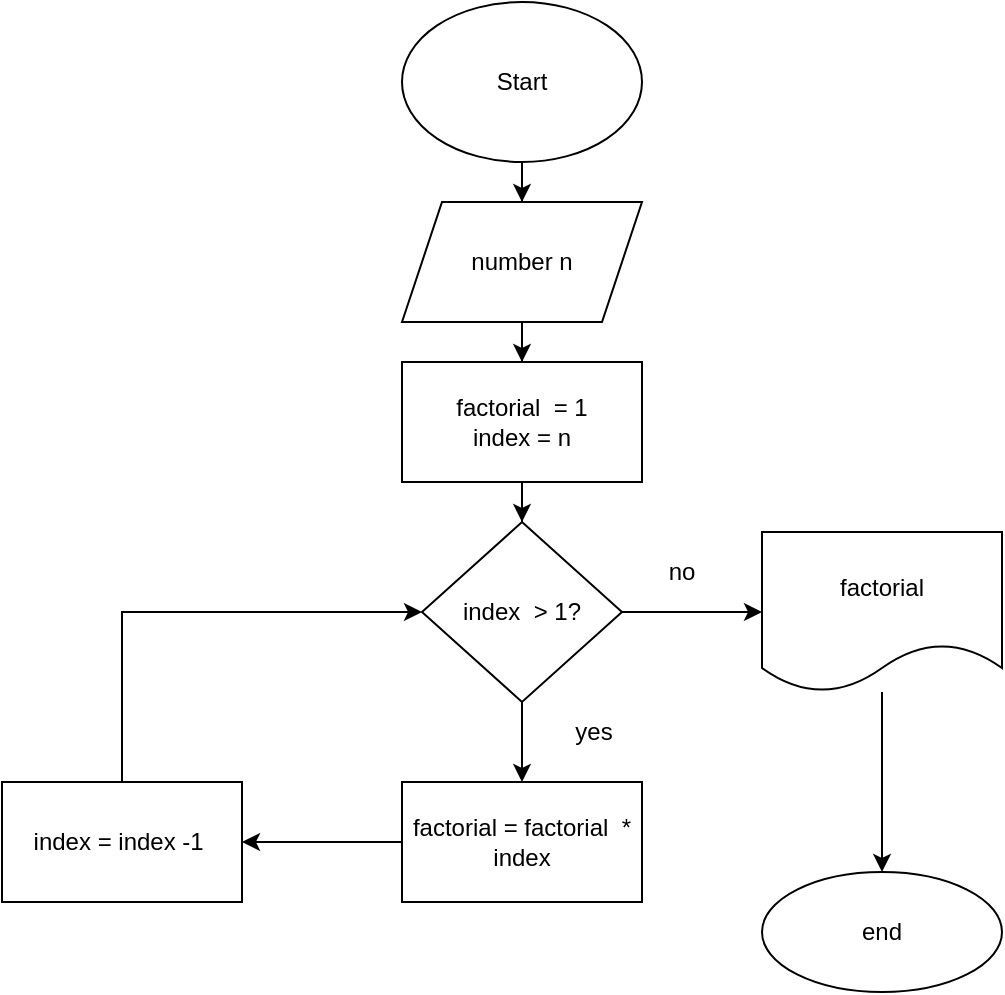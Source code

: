 <mxfile version="18.0.6" type="github">
  <diagram id="SkwFphzpaOzD1lsO1m-c" name="Page-1">
    <mxGraphModel dx="946" dy="569" grid="1" gridSize="10" guides="1" tooltips="1" connect="1" arrows="1" fold="1" page="1" pageScale="1" pageWidth="827" pageHeight="1169" math="0" shadow="0">
      <root>
        <mxCell id="0" />
        <mxCell id="1" parent="0" />
        <mxCell id="weBzB8vb6pe3BkVykzLF-5" value="" style="edgeStyle=orthogonalEdgeStyle;rounded=0;orthogonalLoop=1;jettySize=auto;html=1;" edge="1" parent="1" source="weBzB8vb6pe3BkVykzLF-1" target="weBzB8vb6pe3BkVykzLF-4">
          <mxGeometry relative="1" as="geometry" />
        </mxCell>
        <mxCell id="weBzB8vb6pe3BkVykzLF-1" value="Start" style="ellipse;whiteSpace=wrap;html=1;" vertex="1" parent="1">
          <mxGeometry x="354" y="10" width="120" height="80" as="geometry" />
        </mxCell>
        <mxCell id="weBzB8vb6pe3BkVykzLF-7" value="" style="edgeStyle=orthogonalEdgeStyle;rounded=0;orthogonalLoop=1;jettySize=auto;html=1;" edge="1" parent="1" source="weBzB8vb6pe3BkVykzLF-4" target="weBzB8vb6pe3BkVykzLF-6">
          <mxGeometry relative="1" as="geometry" />
        </mxCell>
        <mxCell id="weBzB8vb6pe3BkVykzLF-4" value="number n" style="shape=parallelogram;perimeter=parallelogramPerimeter;whiteSpace=wrap;html=1;fixedSize=1;" vertex="1" parent="1">
          <mxGeometry x="354" y="110" width="120" height="60" as="geometry" />
        </mxCell>
        <mxCell id="weBzB8vb6pe3BkVykzLF-9" value="" style="edgeStyle=orthogonalEdgeStyle;rounded=0;orthogonalLoop=1;jettySize=auto;html=1;" edge="1" parent="1" source="weBzB8vb6pe3BkVykzLF-6" target="weBzB8vb6pe3BkVykzLF-8">
          <mxGeometry relative="1" as="geometry" />
        </mxCell>
        <mxCell id="weBzB8vb6pe3BkVykzLF-6" value="factorial &amp;nbsp;= 1&lt;br&gt;index = n" style="whiteSpace=wrap;html=1;" vertex="1" parent="1">
          <mxGeometry x="354" y="190" width="120" height="60" as="geometry" />
        </mxCell>
        <mxCell id="weBzB8vb6pe3BkVykzLF-11" value="" style="edgeStyle=orthogonalEdgeStyle;rounded=0;orthogonalLoop=1;jettySize=auto;html=1;" edge="1" parent="1" source="weBzB8vb6pe3BkVykzLF-8" target="weBzB8vb6pe3BkVykzLF-10">
          <mxGeometry relative="1" as="geometry" />
        </mxCell>
        <mxCell id="weBzB8vb6pe3BkVykzLF-19" value="" style="edgeStyle=orthogonalEdgeStyle;rounded=0;orthogonalLoop=1;jettySize=auto;html=1;" edge="1" parent="1" source="weBzB8vb6pe3BkVykzLF-8" target="weBzB8vb6pe3BkVykzLF-18">
          <mxGeometry relative="1" as="geometry" />
        </mxCell>
        <mxCell id="weBzB8vb6pe3BkVykzLF-8" value="index &amp;nbsp;&amp;gt; 1?" style="rhombus;whiteSpace=wrap;html=1;" vertex="1" parent="1">
          <mxGeometry x="364" y="270" width="100" height="90" as="geometry" />
        </mxCell>
        <mxCell id="weBzB8vb6pe3BkVykzLF-13" value="" style="edgeStyle=orthogonalEdgeStyle;rounded=0;orthogonalLoop=1;jettySize=auto;html=1;" edge="1" parent="1" source="weBzB8vb6pe3BkVykzLF-10" target="weBzB8vb6pe3BkVykzLF-12">
          <mxGeometry relative="1" as="geometry" />
        </mxCell>
        <mxCell id="weBzB8vb6pe3BkVykzLF-10" value="factorial = factorial &amp;nbsp;* index" style="whiteSpace=wrap;html=1;" vertex="1" parent="1">
          <mxGeometry x="354" y="400" width="120" height="60" as="geometry" />
        </mxCell>
        <mxCell id="weBzB8vb6pe3BkVykzLF-14" style="edgeStyle=orthogonalEdgeStyle;rounded=0;orthogonalLoop=1;jettySize=auto;html=1;entryX=0;entryY=0.5;entryDx=0;entryDy=0;" edge="1" parent="1" source="weBzB8vb6pe3BkVykzLF-12" target="weBzB8vb6pe3BkVykzLF-8">
          <mxGeometry relative="1" as="geometry">
            <Array as="points">
              <mxPoint x="214" y="315" />
            </Array>
          </mxGeometry>
        </mxCell>
        <mxCell id="weBzB8vb6pe3BkVykzLF-12" value="index = index -1&amp;nbsp;" style="whiteSpace=wrap;html=1;" vertex="1" parent="1">
          <mxGeometry x="154" y="400" width="120" height="60" as="geometry" />
        </mxCell>
        <mxCell id="weBzB8vb6pe3BkVykzLF-17" value="yes" style="text;html=1;strokeColor=none;fillColor=none;align=center;verticalAlign=middle;whiteSpace=wrap;rounded=0;" vertex="1" parent="1">
          <mxGeometry x="420" y="360" width="60" height="30" as="geometry" />
        </mxCell>
        <mxCell id="weBzB8vb6pe3BkVykzLF-21" value="" style="edgeStyle=orthogonalEdgeStyle;rounded=0;orthogonalLoop=1;jettySize=auto;html=1;" edge="1" parent="1" source="weBzB8vb6pe3BkVykzLF-18" target="weBzB8vb6pe3BkVykzLF-20">
          <mxGeometry relative="1" as="geometry" />
        </mxCell>
        <mxCell id="weBzB8vb6pe3BkVykzLF-18" value="factorial" style="shape=document;whiteSpace=wrap;html=1;boundedLbl=1;" vertex="1" parent="1">
          <mxGeometry x="534" y="275" width="120" height="80" as="geometry" />
        </mxCell>
        <mxCell id="weBzB8vb6pe3BkVykzLF-20" value="end" style="ellipse;whiteSpace=wrap;html=1;" vertex="1" parent="1">
          <mxGeometry x="534" y="445" width="120" height="60" as="geometry" />
        </mxCell>
        <mxCell id="weBzB8vb6pe3BkVykzLF-22" value="no" style="text;html=1;strokeColor=none;fillColor=none;align=center;verticalAlign=middle;whiteSpace=wrap;rounded=0;" vertex="1" parent="1">
          <mxGeometry x="464" y="280" width="60" height="30" as="geometry" />
        </mxCell>
      </root>
    </mxGraphModel>
  </diagram>
</mxfile>
